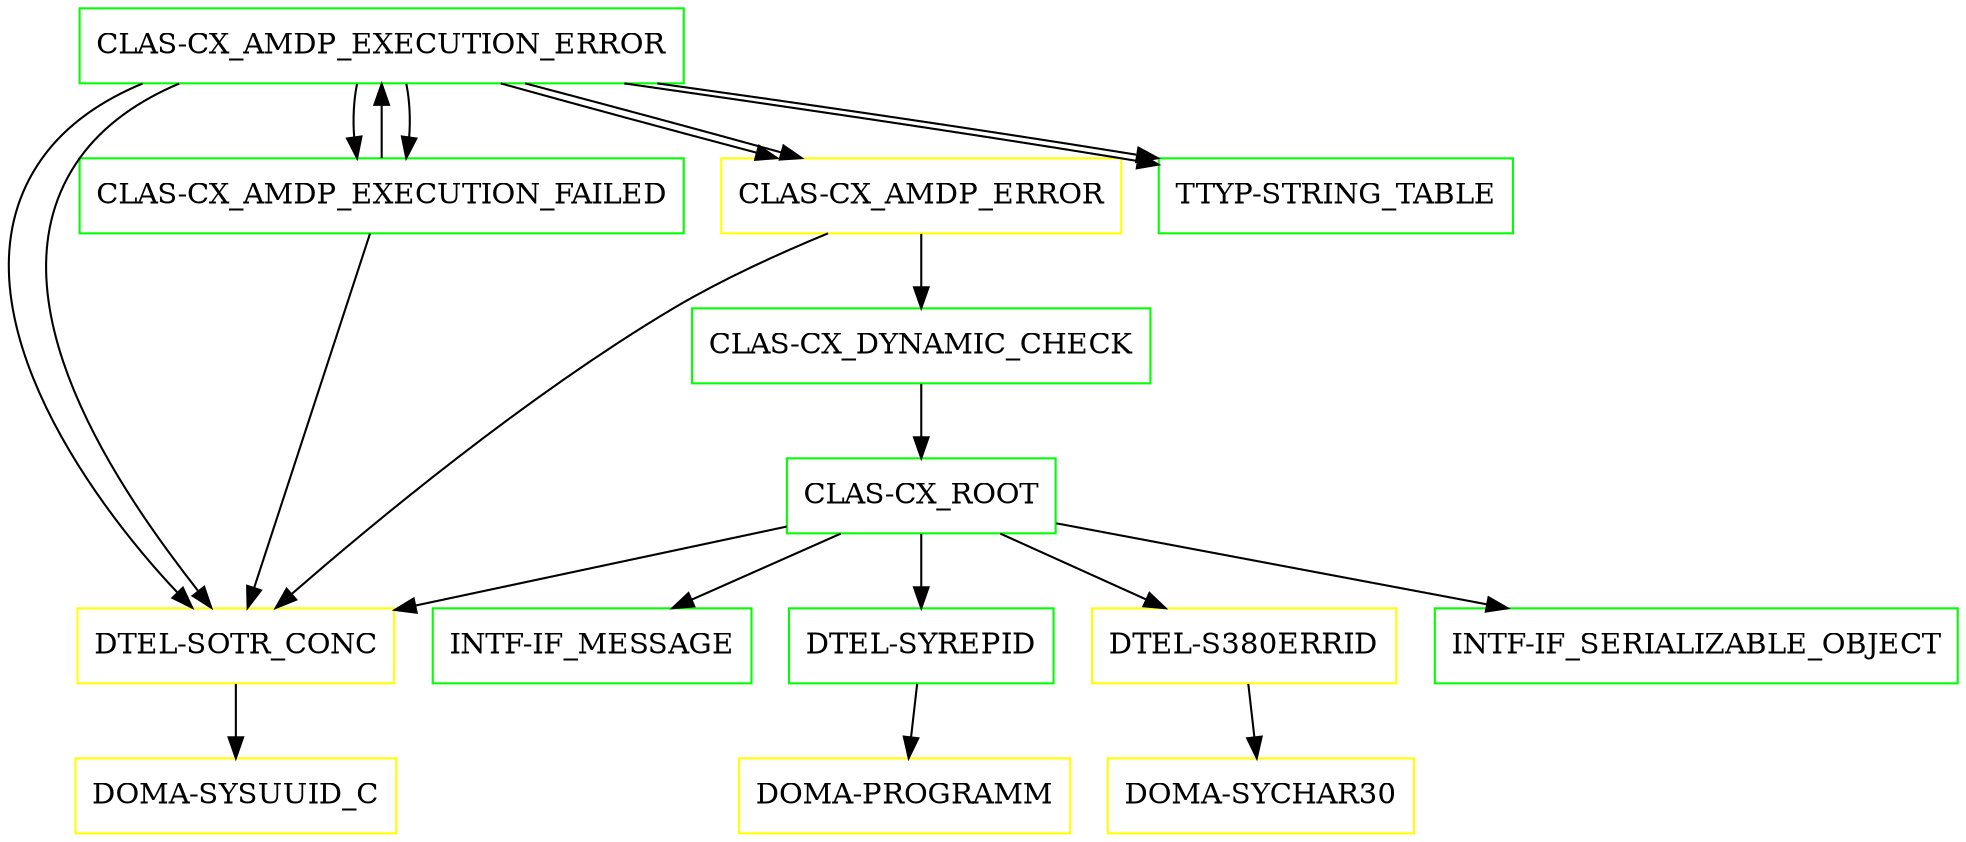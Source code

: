 digraph G {
  "CLAS-CX_AMDP_EXECUTION_ERROR" [shape=box,color=green];
  "CLAS-CX_AMDP_EXECUTION_FAILED" [shape=box,color=green,URL="./CLAS_CX_AMDP_EXECUTION_FAILED.html"];
  "CLAS-CX_AMDP_EXECUTION_ERROR" [shape=box,color=green,URL="./CLAS_CX_AMDP_EXECUTION_ERROR.html"];
  "CLAS-CX_AMDP_ERROR" [shape=box,color=yellow,URL="./CLAS_CX_AMDP_ERROR.html"];
  "CLAS-CX_DYNAMIC_CHECK" [shape=box,color=green,URL="./CLAS_CX_DYNAMIC_CHECK.html"];
  "CLAS-CX_ROOT" [shape=box,color=green,URL="./CLAS_CX_ROOT.html"];
  "INTF-IF_SERIALIZABLE_OBJECT" [shape=box,color=green,URL="./INTF_IF_SERIALIZABLE_OBJECT.html"];
  "INTF-IF_MESSAGE" [shape=box,color=green,URL="./INTF_IF_MESSAGE.html"];
  "DTEL-SYREPID" [shape=box,color=green,URL="./DTEL_SYREPID.html"];
  "DOMA-PROGRAMM" [shape=box,color=yellow,URL="./DOMA_PROGRAMM.html"];
  "DTEL-S380ERRID" [shape=box,color=yellow,URL="./DTEL_S380ERRID.html"];
  "DOMA-SYCHAR30" [shape=box,color=yellow,URL="./DOMA_SYCHAR30.html"];
  "DTEL-SOTR_CONC" [shape=box,color=yellow,URL="./DTEL_SOTR_CONC.html"];
  "DOMA-SYSUUID_C" [shape=box,color=yellow,URL="./DOMA_SYSUUID_C.html"];
  "TTYP-STRING_TABLE" [shape=box,color=green,URL="./TTYP_STRING_TABLE.html"];
  "CLAS-CX_AMDP_EXECUTION_ERROR" -> "DTEL-SOTR_CONC";
  "CLAS-CX_AMDP_EXECUTION_ERROR" -> "TTYP-STRING_TABLE";
  "CLAS-CX_AMDP_EXECUTION_ERROR" -> "CLAS-CX_AMDP_ERROR";
  "CLAS-CX_AMDP_EXECUTION_ERROR" -> "CLAS-CX_AMDP_EXECUTION_FAILED";
  "CLAS-CX_AMDP_EXECUTION_FAILED" -> "DTEL-SOTR_CONC";
  "CLAS-CX_AMDP_EXECUTION_FAILED" -> "CLAS-CX_AMDP_EXECUTION_ERROR";
  "CLAS-CX_AMDP_EXECUTION_ERROR" -> "DTEL-SOTR_CONC";
  "CLAS-CX_AMDP_EXECUTION_ERROR" -> "TTYP-STRING_TABLE";
  "CLAS-CX_AMDP_EXECUTION_ERROR" -> "CLAS-CX_AMDP_ERROR";
  "CLAS-CX_AMDP_EXECUTION_ERROR" -> "CLAS-CX_AMDP_EXECUTION_FAILED";
  "CLAS-CX_AMDP_ERROR" -> "DTEL-SOTR_CONC";
  "CLAS-CX_AMDP_ERROR" -> "CLAS-CX_DYNAMIC_CHECK";
  "CLAS-CX_DYNAMIC_CHECK" -> "CLAS-CX_ROOT";
  "CLAS-CX_ROOT" -> "DTEL-SOTR_CONC";
  "CLAS-CX_ROOT" -> "DTEL-S380ERRID";
  "CLAS-CX_ROOT" -> "DTEL-SYREPID";
  "CLAS-CX_ROOT" -> "INTF-IF_MESSAGE";
  "CLAS-CX_ROOT" -> "INTF-IF_SERIALIZABLE_OBJECT";
  "DTEL-SYREPID" -> "DOMA-PROGRAMM";
  "DTEL-S380ERRID" -> "DOMA-SYCHAR30";
  "DTEL-SOTR_CONC" -> "DOMA-SYSUUID_C";
}
